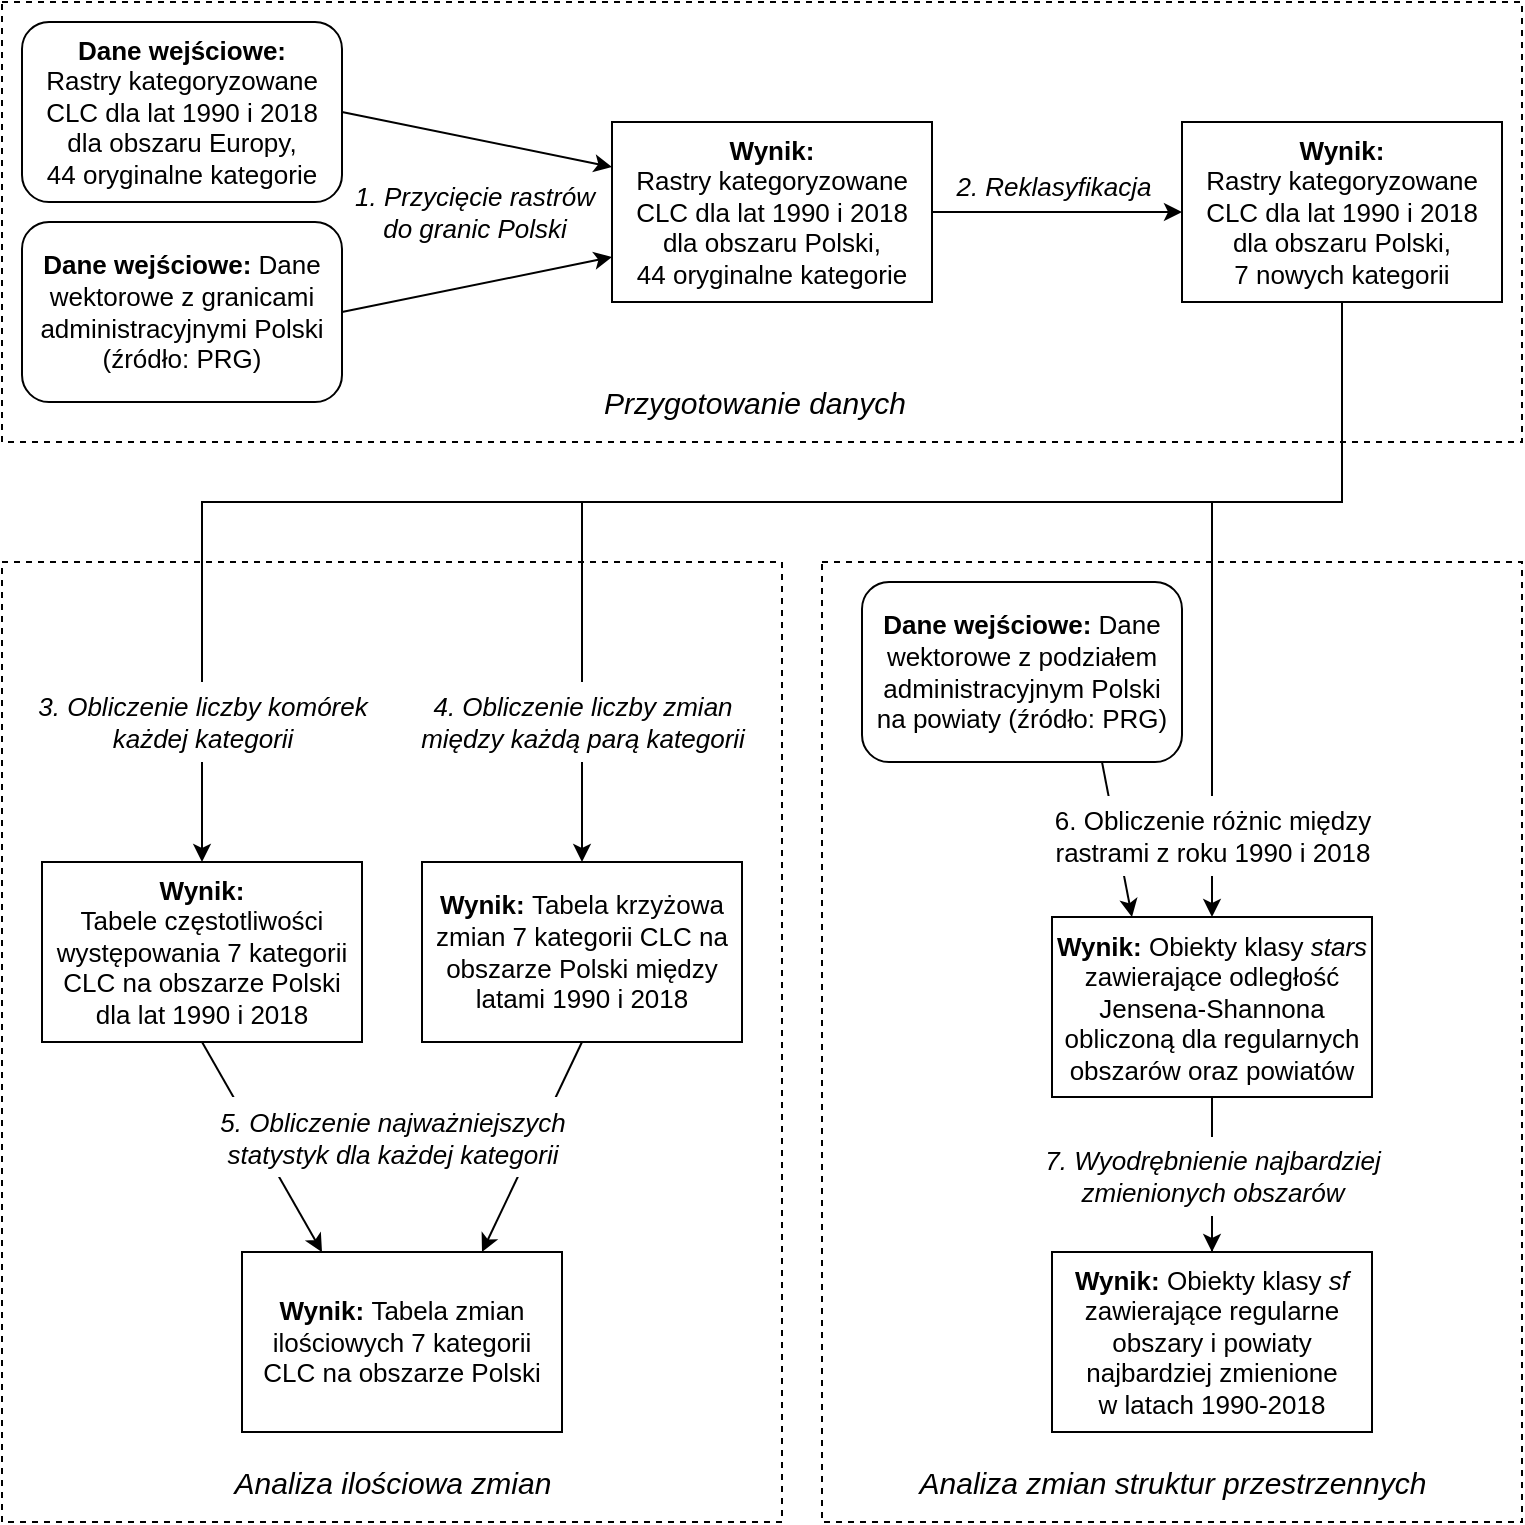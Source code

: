 <mxfile version="16.5.2" type="device"><diagram id="fm50co0ehuOs3SSncK3P" name="Page-1"><mxGraphModel dx="957" dy="513" grid="1" gridSize="10" guides="1" tooltips="1" connect="1" arrows="1" fold="1" page="1" pageScale="1" pageWidth="827" pageHeight="1169" math="0" shadow="0"><root><mxCell id="0"/><mxCell id="1" parent="0"/><mxCell id="MTCB95sDdZESobKYTHxJ-34" value="" style="rounded=0;whiteSpace=wrap;html=1;labelBackgroundColor=none;fillColor=none;dashed=1;fontSize=13;" parent="1" vertex="1"><mxGeometry x="440" y="330" width="350" height="480" as="geometry"/></mxCell><mxCell id="MTCB95sDdZESobKYTHxJ-1" value="" style="rounded=0;whiteSpace=wrap;html=1;labelBackgroundColor=#FFFFFF;fillColor=none;dashed=1;fontSize=13;" parent="1" vertex="1"><mxGeometry x="30" y="330" width="390" height="480" as="geometry"/></mxCell><mxCell id="ACwYB2zJShSNS7jtjtbq-14" value="" style="rounded=0;whiteSpace=wrap;html=1;labelBackgroundColor=#FFFFFF;fillColor=none;dashed=1;fontSize=13;" parent="1" vertex="1"><mxGeometry x="30" y="50" width="760" height="220" as="geometry"/></mxCell><mxCell id="ACwYB2zJShSNS7jtjtbq-3" value="" style="endArrow=classic;html=1;rounded=0;exitX=1;exitY=0.5;exitDx=0;exitDy=0;entryX=0;entryY=0.25;entryDx=0;entryDy=0;fontSize=13;" parent="1" source="ACwYB2zJShSNS7jtjtbq-1" target="ACwYB2zJShSNS7jtjtbq-4" edge="1"><mxGeometry width="50" height="50" relative="1" as="geometry"><mxPoint x="110" y="200" as="sourcePoint"/><mxPoint x="105" y="150" as="targetPoint"/><Array as="points"/></mxGeometry></mxCell><mxCell id="ACwYB2zJShSNS7jtjtbq-9" value="" style="endArrow=classic;html=1;rounded=0;exitX=1;exitY=0.5;exitDx=0;exitDy=0;entryX=0;entryY=0.75;entryDx=0;entryDy=0;fontSize=13;" parent="1" source="ACwYB2zJShSNS7jtjtbq-8" target="ACwYB2zJShSNS7jtjtbq-4" edge="1"><mxGeometry width="50" height="50" relative="1" as="geometry"><mxPoint x="350" y="150" as="sourcePoint"/><mxPoint x="180" y="190" as="targetPoint"/><Array as="points"/></mxGeometry></mxCell><mxCell id="8qu9_A9FHVSZ59s7HxQi-7" style="edgeStyle=orthogonalEdgeStyle;rounded=0;orthogonalLoop=1;jettySize=auto;html=1;exitX=0.5;exitY=1;exitDx=0;exitDy=0;entryX=0.5;entryY=0;entryDx=0;entryDy=0;fontSize=15;" parent="1" source="ACwYB2zJShSNS7jtjtbq-10" target="MTCB95sDdZESobKYTHxJ-9" edge="1"><mxGeometry relative="1" as="geometry"><Array as="points"><mxPoint x="700" y="300"/><mxPoint x="130" y="300"/></Array></mxGeometry></mxCell><mxCell id="8qu9_A9FHVSZ59s7HxQi-8" style="edgeStyle=orthogonalEdgeStyle;rounded=0;orthogonalLoop=1;jettySize=auto;html=1;exitX=0.5;exitY=1;exitDx=0;exitDy=0;entryX=0.5;entryY=0;entryDx=0;entryDy=0;fontSize=15;startArrow=none;" parent="1" source="ACwYB2zJShSNS7jtjtbq-10" target="MTCB95sDdZESobKYTHxJ-32" edge="1"><mxGeometry relative="1" as="geometry"><Array as="points"><mxPoint x="700" y="300"/><mxPoint x="320" y="300"/></Array></mxGeometry></mxCell><mxCell id="ACwYB2zJShSNS7jtjtbq-10" value="&lt;span style=&quot;font-size: 13px&quot;&gt;&lt;b&gt;Wynik:&lt;br&gt;&lt;/b&gt;&lt;/span&gt;Rastry kategoryzowane&lt;br&gt;CLC dla lat 1990 i 2018&lt;br style=&quot;font-size: 13px&quot;&gt;dla obszaru Polski,&lt;br style=&quot;font-size: 13px&quot;&gt;7 nowych kategorii" style="rounded=0;whiteSpace=wrap;html=1;fontSize=13;" parent="1" vertex="1"><mxGeometry x="620" y="110" width="160" height="90" as="geometry"/></mxCell><mxCell id="MTCB95sDdZESobKYTHxJ-5" value="&lt;i style=&quot;font-size: 15px;&quot;&gt;Przygotowanie danych&lt;/i&gt;" style="text;html=1;align=center;verticalAlign=middle;resizable=0;points=[];autosize=1;strokeColor=none;fillColor=none;fontSize=15;" parent="1" vertex="1"><mxGeometry x="321" y="240" width="170" height="20" as="geometry"/></mxCell><mxCell id="MTCB95sDdZESobKYTHxJ-9" value="&lt;b style=&quot;font-size: 13px&quot;&gt;Wynik:&lt;br&gt;&lt;/b&gt;Tabele częstotliwości występowania 7 kategorii CLC na obszarze Polski dla lat 1990 i 2018" style="rounded=0;whiteSpace=wrap;html=1;fontSize=13;" parent="1" vertex="1"><mxGeometry x="50" y="480" width="160" height="90" as="geometry"/></mxCell><mxCell id="MTCB95sDdZESobKYTHxJ-10" value="&lt;i style=&quot;font-size: 15px;&quot;&gt;Analiza ilościowa zmian&lt;br style=&quot;font-size: 15px;&quot;&gt;&lt;/i&gt;" style="text;html=1;align=center;verticalAlign=middle;resizable=0;points=[];autosize=1;strokeColor=none;fillColor=none;fontSize=15;" parent="1" vertex="1"><mxGeometry x="140" y="780" width="170" height="20" as="geometry"/></mxCell><mxCell id="MTCB95sDdZESobKYTHxJ-12" value="&lt;b style=&quot;font-size: 13px;&quot;&gt;Wynik: &lt;/b&gt;Tabela zmian ilościowych 7 kategorii&lt;br style=&quot;font-size: 13px;&quot;&gt;CLC na obszarze Polski" style="rounded=0;whiteSpace=wrap;html=1;fontSize=13;" parent="1" vertex="1"><mxGeometry x="150" y="675" width="160" height="90" as="geometry"/></mxCell><mxCell id="ACwYB2zJShSNS7jtjtbq-6" value="&lt;i style=&quot;font-size: 13px&quot;&gt;1. Przycięcie rastrów&lt;br&gt;do granic Polski&lt;/i&gt;" style="text;html=1;align=center;verticalAlign=middle;resizable=0;points=[];autosize=1;strokeColor=none;fillColor=none;fontSize=13;" parent="1" vertex="1"><mxGeometry x="196" y="135" width="140" height="40" as="geometry"/></mxCell><mxCell id="MTCB95sDdZESobKYTHxJ-21" value="" style="endArrow=classic;html=1;rounded=0;exitX=0.5;exitY=1;exitDx=0;exitDy=0;entryX=0.25;entryY=0;entryDx=0;entryDy=0;fontSize=13;" parent="1" source="MTCB95sDdZESobKYTHxJ-9" target="MTCB95sDdZESobKYTHxJ-12" edge="1"><mxGeometry width="50" height="50" relative="1" as="geometry"><mxPoint x="95" y="650" as="sourcePoint"/><mxPoint x="145" y="600" as="targetPoint"/></mxGeometry></mxCell><mxCell id="MTCB95sDdZESobKYTHxJ-23" value="" style="endArrow=classic;html=1;rounded=0;exitX=0.5;exitY=1;exitDx=0;exitDy=0;entryX=0.75;entryY=0;entryDx=0;entryDy=0;fontSize=13;" parent="1" source="MTCB95sDdZESobKYTHxJ-32" target="MTCB95sDdZESobKYTHxJ-12" edge="1"><mxGeometry width="50" height="50" relative="1" as="geometry"><mxPoint x="317.5" y="690" as="sourcePoint"/><mxPoint x="342.5" y="560" as="targetPoint"/></mxGeometry></mxCell><mxCell id="MTCB95sDdZESobKYTHxJ-30" value="&lt;i style=&quot;font-size: 13px;&quot;&gt;5. Obliczenie najważniejszych&lt;br style=&quot;font-size: 13px;&quot;&gt;statystyk dla każdej kategorii&lt;/i&gt;" style="text;html=1;align=center;verticalAlign=middle;resizable=0;points=[];autosize=1;strokeColor=none;fillColor=default;fontSize=13;" parent="1" vertex="1"><mxGeometry x="130" y="597.5" width="190" height="40" as="geometry"/></mxCell><mxCell id="MTCB95sDdZESobKYTHxJ-32" value="&lt;b style=&quot;font-size: 13px&quot;&gt;Wynik:&amp;nbsp;&lt;/b&gt;Tabela krzyżowa zmian 7 kategorii CLC na obszarze Polski między latami 1990 i 2018" style="rounded=0;whiteSpace=wrap;html=1;fontSize=13;" parent="1" vertex="1"><mxGeometry x="240" y="480" width="160" height="90" as="geometry"/></mxCell><mxCell id="MTCB95sDdZESobKYTHxJ-35" value="&lt;i style=&quot;font-size: 15px;&quot;&gt;Analiza zmian struktur przestrzennych&lt;br style=&quot;font-size: 15px;&quot;&gt;&lt;/i&gt;" style="text;html=1;align=center;verticalAlign=middle;resizable=0;points=[];autosize=1;strokeColor=none;fillColor=none;fontSize=15;" parent="1" vertex="1"><mxGeometry x="480" y="780" width="270" height="20" as="geometry"/></mxCell><mxCell id="MTCB95sDdZESobKYTHxJ-59" style="edgeStyle=orthogonalEdgeStyle;rounded=0;orthogonalLoop=1;jettySize=auto;html=1;entryX=0.5;entryY=0;entryDx=0;entryDy=0;fontSize=13;startArrow=none;" parent="1" source="MTCB95sDdZESobKYTHxJ-60" target="MTCB95sDdZESobKYTHxJ-58" edge="1"><mxGeometry relative="1" as="geometry"/></mxCell><mxCell id="MTCB95sDdZESobKYTHxJ-37" value="&lt;b style=&quot;font-size: 13px&quot;&gt;Wynik:&amp;nbsp;&lt;/b&gt;Obiekty klasy&amp;nbsp;&lt;i style=&quot;font-size: 13px&quot;&gt;stars&lt;br style=&quot;font-size: 13px&quot;&gt;&lt;/i&gt;zawierające odległość Jensena-Shannona obliczoną&lt;span style=&quot;font-size: 13px&quot;&gt;&amp;nbsp;dla regularnych obszarów oraz powiatów&lt;br&gt;&lt;/span&gt;" style="rounded=0;whiteSpace=wrap;html=1;fontSize=13;" parent="1" vertex="1"><mxGeometry x="555" y="507.5" width="160" height="90" as="geometry"/></mxCell><mxCell id="MTCB95sDdZESobKYTHxJ-13" value="&lt;i style=&quot;font-size: 13px&quot;&gt;3. Obliczenie liczby komórek&lt;br style=&quot;font-size: 13px&quot;&gt;każdej kategorii&lt;/i&gt;" style="text;html=1;align=center;verticalAlign=middle;resizable=0;points=[];autosize=1;strokeColor=none;fillColor=default;rotation=0;fontSize=13;" parent="1" vertex="1"><mxGeometry x="40" y="390" width="180" height="40" as="geometry"/></mxCell><mxCell id="MTCB95sDdZESobKYTHxJ-40" value="&lt;b style=&quot;font-size: 13px&quot;&gt;Dane wejściowe:&amp;nbsp;&lt;/b&gt;Dane wektorowe z podziałem administracyjnym Polski&lt;br&gt;na powiaty (źródło: PRG)" style="rounded=1;whiteSpace=wrap;html=1;fontSize=13;" parent="1" vertex="1"><mxGeometry x="460" y="340" width="160" height="90" as="geometry"/></mxCell><mxCell id="MTCB95sDdZESobKYTHxJ-58" value="&lt;b style=&quot;font-size: 13px&quot;&gt;Wynik: &lt;/b&gt;&lt;span style=&quot;font-size: 13px&quot;&gt;Obiekty klasy &lt;i style=&quot;font-size: 13px&quot;&gt;sf&lt;/i&gt;&lt;br style=&quot;font-size: 13px&quot;&gt;zawierające regularne obszary i powiaty najbardziej zmienione&lt;br style=&quot;font-size: 13px&quot;&gt;w latach 1990-2018&lt;/span&gt;" style="rounded=0;whiteSpace=wrap;html=1;fontSize=13;" parent="1" vertex="1"><mxGeometry x="555" y="675" width="160" height="90" as="geometry"/></mxCell><mxCell id="8qu9_A9FHVSZ59s7HxQi-6" style="edgeStyle=orthogonalEdgeStyle;rounded=0;orthogonalLoop=1;jettySize=auto;html=1;entryX=0;entryY=0.5;entryDx=0;entryDy=0;fontSize=13;" parent="1" source="ACwYB2zJShSNS7jtjtbq-4" target="ACwYB2zJShSNS7jtjtbq-10" edge="1"><mxGeometry relative="1" as="geometry"/></mxCell><mxCell id="8qu9_A9FHVSZ59s7HxQi-5" value="&lt;i&gt;2. Reklasyfikacja&lt;/i&gt;" style="text;html=1;strokeColor=none;fillColor=none;align=center;verticalAlign=middle;whiteSpace=wrap;rounded=0;fontSize=13;" parent="1" vertex="1"><mxGeometry x="506" y="127" width="100" height="30" as="geometry"/></mxCell><mxCell id="MTCB95sDdZESobKYTHxJ-60" value="&lt;i style=&quot;font-size: 13px;&quot;&gt;7. Wyodrębnienie najbardziej&lt;br style=&quot;font-size: 13px;&quot;&gt;zmienionych obszarów&lt;/i&gt;" style="text;html=1;align=center;verticalAlign=middle;resizable=0;points=[];autosize=1;strokeColor=none;fillColor=default;fontSize=13;" parent="1" vertex="1"><mxGeometry x="545" y="617" width="180" height="40" as="geometry"/></mxCell><mxCell id="8qu9_A9FHVSZ59s7HxQi-9" value="" style="edgeStyle=orthogonalEdgeStyle;rounded=0;orthogonalLoop=1;jettySize=auto;html=1;entryX=0.5;entryY=0;entryDx=0;entryDy=0;fontSize=13;endArrow=none;" parent="1" source="MTCB95sDdZESobKYTHxJ-37" target="MTCB95sDdZESobKYTHxJ-60" edge="1"><mxGeometry relative="1" as="geometry"><mxPoint x="630.0" y="610" as="sourcePoint"/><mxPoint x="695.0" y="685.0" as="targetPoint"/></mxGeometry></mxCell><mxCell id="8qu9_A9FHVSZ59s7HxQi-10" style="edgeStyle=orthogonalEdgeStyle;rounded=0;orthogonalLoop=1;jettySize=auto;html=1;exitX=0.5;exitY=1;exitDx=0;exitDy=0;entryX=0.5;entryY=0;entryDx=0;entryDy=0;fontSize=15;" parent="1" source="ACwYB2zJShSNS7jtjtbq-10" target="MTCB95sDdZESobKYTHxJ-37" edge="1"><mxGeometry relative="1" as="geometry"><mxPoint x="1160.0" y="260" as="sourcePoint"/><mxPoint x="800.0" y="505" as="targetPoint"/><Array as="points"><mxPoint x="700" y="300"/><mxPoint x="635" y="300"/></Array></mxGeometry></mxCell><mxCell id="8qu9_A9FHVSZ59s7HxQi-13" value="" style="endArrow=classic;html=1;rounded=0;fontSize=15;entryX=0.25;entryY=0;entryDx=0;entryDy=0;exitX=0.75;exitY=1;exitDx=0;exitDy=0;" parent="1" source="MTCB95sDdZESobKYTHxJ-40" target="MTCB95sDdZESobKYTHxJ-37" edge="1"><mxGeometry width="50" height="50" relative="1" as="geometry"><mxPoint x="500" y="470" as="sourcePoint"/><mxPoint x="550" y="420" as="targetPoint"/></mxGeometry></mxCell><mxCell id="MTCB95sDdZESobKYTHxJ-61" value="6. Obliczenie różnic między&lt;br style=&quot;font-size: 13px;&quot;&gt;rastrami z roku 1990 i 2018" style="text;html=1;align=center;verticalAlign=middle;resizable=0;points=[];autosize=1;strokeColor=none;fillColor=default;fontSize=13;" parent="1" vertex="1"><mxGeometry x="550" y="447" width="170" height="40" as="geometry"/></mxCell><mxCell id="MTCB95sDdZESobKYTHxJ-19" value="&lt;i style=&quot;font-size: 13px&quot;&gt;4. Obliczenie liczby zmian&lt;br style=&quot;font-size: 13px&quot;&gt;między każdą parą kategorii&lt;/i&gt;" style="text;html=1;align=center;verticalAlign=middle;resizable=0;points=[];autosize=1;strokeColor=none;fillColor=default;rotation=0;fontSize=13;" parent="1" vertex="1"><mxGeometry x="230" y="390" width="180" height="40" as="geometry"/></mxCell><mxCell id="ACwYB2zJShSNS7jtjtbq-8" value="&lt;b style=&quot;font-size: 13px&quot;&gt;Dane wejściowe:&amp;nbsp;&lt;/b&gt;Dane wektorowe z granicami administracyjnymi Polski (źródło: PRG)" style="rounded=1;whiteSpace=wrap;html=1;fontSize=13;" parent="1" vertex="1"><mxGeometry x="40" y="160" width="160" height="90" as="geometry"/></mxCell><mxCell id="ACwYB2zJShSNS7jtjtbq-1" value="&lt;b style=&quot;font-size: 13px&quot;&gt;Dane wejściowe:&lt;br style=&quot;font-size: 13px&quot;&gt;&lt;/b&gt;Rastry kategoryzowane CLC dla lat 1990 i 2018&lt;br style=&quot;font-size: 13px&quot;&gt;dla obszaru Europy,&lt;br style=&quot;font-size: 13px&quot;&gt;44 oryginalne kategorie" style="rounded=1;whiteSpace=wrap;html=1;fontSize=13;" parent="1" vertex="1"><mxGeometry x="40" y="60" width="160" height="90" as="geometry"/></mxCell><mxCell id="ACwYB2zJShSNS7jtjtbq-4" value="&lt;span style=&quot;font-size: 13px&quot;&gt;&lt;b&gt;Wynik:&lt;br&gt;&lt;/b&gt;&lt;/span&gt;Rastry kategoryzowane&lt;br&gt;CLC dla lat 1990 i 2018&lt;br style=&quot;font-size: 13px&quot;&gt;dla obszaru Polski,&lt;br style=&quot;font-size: 13px&quot;&gt;44 oryginalne kategorie" style="rounded=0;whiteSpace=wrap;html=1;fontSize=13;" parent="1" vertex="1"><mxGeometry x="335" y="110" width="160" height="90" as="geometry"/></mxCell></root></mxGraphModel></diagram></mxfile>